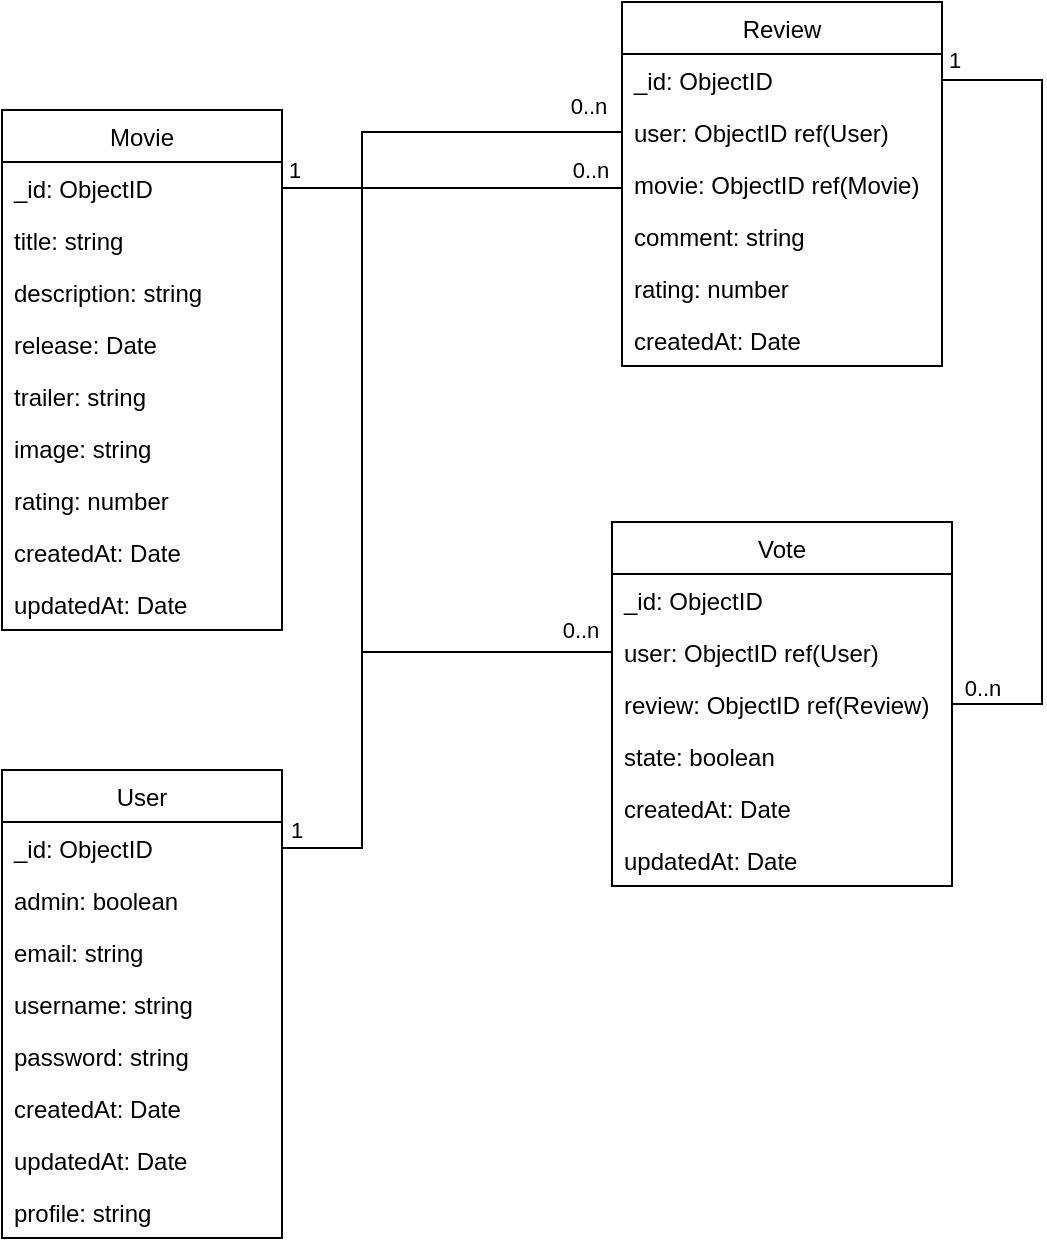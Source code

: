 <mxfile>
    <diagram id="VKUBUlgs3vDceCsK3aXm" name="DB-Diagram">
        <mxGraphModel dx="1374" dy="790" grid="1" gridSize="10" guides="1" tooltips="1" connect="1" arrows="1" fold="1" page="1" pageScale="1" pageWidth="827" pageHeight="1169" math="0" shadow="0">
            <root>
                <mxCell id="0"/>
                <mxCell id="1" parent="0"/>
                <mxCell id="2" value="Movie" style="swimlane;fontStyle=0;childLayout=stackLayout;horizontal=1;startSize=26;fillColor=none;horizontalStack=0;resizeParent=1;resizeParentMax=0;resizeLast=0;collapsible=1;marginBottom=0;" parent="1" vertex="1">
                    <mxGeometry x="140" y="90" width="140" height="260" as="geometry"/>
                </mxCell>
                <mxCell id="3" value="_id: ObjectID" style="text;strokeColor=none;fillColor=none;align=left;verticalAlign=top;spacingLeft=4;spacingRight=4;overflow=hidden;rotatable=0;points=[[0,0.5],[1,0.5]];portConstraint=eastwest;" parent="2" vertex="1">
                    <mxGeometry y="26" width="140" height="26" as="geometry"/>
                </mxCell>
                <mxCell id="4" value="title: string" style="text;strokeColor=none;fillColor=none;align=left;verticalAlign=top;spacingLeft=4;spacingRight=4;overflow=hidden;rotatable=0;points=[[0,0.5],[1,0.5]];portConstraint=eastwest;" parent="2" vertex="1">
                    <mxGeometry y="52" width="140" height="26" as="geometry"/>
                </mxCell>
                <mxCell id="8IQ0YBdT4CaJgVOgbPb--9" value="description: string" style="text;strokeColor=none;fillColor=none;align=left;verticalAlign=top;spacingLeft=4;spacingRight=4;overflow=hidden;rotatable=0;points=[[0,0.5],[1,0.5]];portConstraint=eastwest;" parent="2" vertex="1">
                    <mxGeometry y="78" width="140" height="26" as="geometry"/>
                </mxCell>
                <mxCell id="9" value="release: Date" style="text;strokeColor=none;fillColor=none;align=left;verticalAlign=top;spacingLeft=4;spacingRight=4;overflow=hidden;rotatable=0;points=[[0,0.5],[1,0.5]];portConstraint=eastwest;" parent="2" vertex="1">
                    <mxGeometry y="104" width="140" height="26" as="geometry"/>
                </mxCell>
                <mxCell id="10" value="trailer: string" style="text;strokeColor=none;fillColor=none;align=left;verticalAlign=top;spacingLeft=4;spacingRight=4;overflow=hidden;rotatable=0;points=[[0,0.5],[1,0.5]];portConstraint=eastwest;" parent="2" vertex="1">
                    <mxGeometry y="130" width="140" height="26" as="geometry"/>
                </mxCell>
                <mxCell id="5" value="image: string" style="text;strokeColor=none;fillColor=none;align=left;verticalAlign=top;spacingLeft=4;spacingRight=4;overflow=hidden;rotatable=0;points=[[0,0.5],[1,0.5]];portConstraint=eastwest;" parent="2" vertex="1">
                    <mxGeometry y="156" width="140" height="26" as="geometry"/>
                </mxCell>
                <mxCell id="f78F9csjceNthgdOLcyH-30" value="rating: number" style="text;strokeColor=none;fillColor=none;align=left;verticalAlign=top;spacingLeft=4;spacingRight=4;overflow=hidden;rotatable=0;points=[[0,0.5],[1,0.5]];portConstraint=eastwest;" parent="2" vertex="1">
                    <mxGeometry y="182" width="140" height="26" as="geometry"/>
                </mxCell>
                <mxCell id="19" value="createdAt: Date" style="text;strokeColor=none;fillColor=none;align=left;verticalAlign=top;spacingLeft=4;spacingRight=4;overflow=hidden;rotatable=0;points=[[0,0.5],[1,0.5]];portConstraint=eastwest;" parent="2" vertex="1">
                    <mxGeometry y="208" width="140" height="26" as="geometry"/>
                </mxCell>
                <mxCell id="20" value="updatedAt: Date" style="text;strokeColor=none;fillColor=none;align=left;verticalAlign=top;spacingLeft=4;spacingRight=4;overflow=hidden;rotatable=0;points=[[0,0.5],[1,0.5]];portConstraint=eastwest;" parent="2" vertex="1">
                    <mxGeometry y="234" width="140" height="26" as="geometry"/>
                </mxCell>
                <mxCell id="11" value="Review" style="swimlane;fontStyle=0;childLayout=stackLayout;horizontal=1;startSize=26;fillColor=none;horizontalStack=0;resizeParent=1;resizeParentMax=0;resizeLast=0;collapsible=1;marginBottom=0;" parent="1" vertex="1">
                    <mxGeometry x="450" y="36" width="160" height="182" as="geometry"/>
                </mxCell>
                <mxCell id="12" value="_id: ObjectID" style="text;strokeColor=none;fillColor=none;align=left;verticalAlign=top;spacingLeft=4;spacingRight=4;overflow=hidden;rotatable=0;points=[[0,0.5],[1,0.5]];portConstraint=eastwest;" parent="11" vertex="1">
                    <mxGeometry y="26" width="160" height="26" as="geometry"/>
                </mxCell>
                <mxCell id="13" value="user: ObjectID ref(User)" style="text;strokeColor=none;fillColor=none;align=left;verticalAlign=top;spacingLeft=4;spacingRight=4;overflow=hidden;rotatable=0;points=[[0,0.5],[1,0.5]];portConstraint=eastwest;" parent="11" vertex="1">
                    <mxGeometry y="52" width="160" height="26" as="geometry"/>
                </mxCell>
                <mxCell id="14" value="movie: ObjectID ref(Movie)" style="text;strokeColor=none;fillColor=none;align=left;verticalAlign=top;spacingLeft=4;spacingRight=4;overflow=hidden;rotatable=0;points=[[0,0.5],[1,0.5]];portConstraint=eastwest;" parent="11" vertex="1">
                    <mxGeometry y="78" width="160" height="26" as="geometry"/>
                </mxCell>
                <mxCell id="15" value="comment: string" style="text;strokeColor=none;fillColor=none;align=left;verticalAlign=top;spacingLeft=4;spacingRight=4;overflow=hidden;rotatable=0;points=[[0,0.5],[1,0.5]];portConstraint=eastwest;" parent="11" vertex="1">
                    <mxGeometry y="104" width="160" height="26" as="geometry"/>
                </mxCell>
                <mxCell id="16" value="rating: number" style="text;strokeColor=none;fillColor=none;align=left;verticalAlign=top;spacingLeft=4;spacingRight=4;overflow=hidden;rotatable=0;points=[[0,0.5],[1,0.5]];portConstraint=eastwest;" parent="11" vertex="1">
                    <mxGeometry y="130" width="160" height="26" as="geometry"/>
                </mxCell>
                <mxCell id="17" value="createdAt: Date" style="text;strokeColor=none;fillColor=none;align=left;verticalAlign=top;spacingLeft=4;spacingRight=4;overflow=hidden;rotatable=0;points=[[0,0.5],[1,0.5]];portConstraint=eastwest;" parent="11" vertex="1">
                    <mxGeometry y="156" width="160" height="26" as="geometry"/>
                </mxCell>
                <mxCell id="f78F9csjceNthgdOLcyH-17" value="User" style="swimlane;fontStyle=0;childLayout=stackLayout;horizontal=1;startSize=26;fillColor=none;horizontalStack=0;resizeParent=1;resizeParentMax=0;resizeLast=0;collapsible=1;marginBottom=0;" parent="1" vertex="1">
                    <mxGeometry x="140" y="420" width="140" height="234" as="geometry"/>
                </mxCell>
                <mxCell id="f78F9csjceNthgdOLcyH-18" value="_id: ObjectID" style="text;strokeColor=none;fillColor=none;align=left;verticalAlign=top;spacingLeft=4;spacingRight=4;overflow=hidden;rotatable=0;points=[[0,0.5],[1,0.5]];portConstraint=eastwest;" parent="f78F9csjceNthgdOLcyH-17" vertex="1">
                    <mxGeometry y="26" width="140" height="26" as="geometry"/>
                </mxCell>
                <mxCell id="f78F9csjceNthgdOLcyH-22" value="admin: boolean" style="text;strokeColor=none;fillColor=none;align=left;verticalAlign=top;spacingLeft=4;spacingRight=4;overflow=hidden;rotatable=0;points=[[0,0.5],[1,0.5]];portConstraint=eastwest;" parent="f78F9csjceNthgdOLcyH-17" vertex="1">
                    <mxGeometry y="52" width="140" height="26" as="geometry"/>
                </mxCell>
                <mxCell id="f78F9csjceNthgdOLcyH-19" value="email: string   " style="text;strokeColor=none;fillColor=none;align=left;verticalAlign=top;spacingLeft=4;spacingRight=4;overflow=hidden;rotatable=0;points=[[0,0.5],[1,0.5]];portConstraint=eastwest;" parent="f78F9csjceNthgdOLcyH-17" vertex="1">
                    <mxGeometry y="78" width="140" height="26" as="geometry"/>
                </mxCell>
                <mxCell id="f78F9csjceNthgdOLcyH-20" value="username: string" style="text;strokeColor=none;fillColor=none;align=left;verticalAlign=top;spacingLeft=4;spacingRight=4;overflow=hidden;rotatable=0;points=[[0,0.5],[1,0.5]];portConstraint=eastwest;" parent="f78F9csjceNthgdOLcyH-17" vertex="1">
                    <mxGeometry y="104" width="140" height="26" as="geometry"/>
                </mxCell>
                <mxCell id="f78F9csjceNthgdOLcyH-21" value="password: string" style="text;strokeColor=none;fillColor=none;align=left;verticalAlign=top;spacingLeft=4;spacingRight=4;overflow=hidden;rotatable=0;points=[[0,0.5],[1,0.5]];portConstraint=eastwest;" parent="f78F9csjceNthgdOLcyH-17" vertex="1">
                    <mxGeometry y="130" width="140" height="26" as="geometry"/>
                </mxCell>
                <mxCell id="21" value="createdAt: Date" style="text;strokeColor=none;fillColor=none;align=left;verticalAlign=top;spacingLeft=4;spacingRight=4;overflow=hidden;rotatable=0;points=[[0,0.5],[1,0.5]];portConstraint=eastwest;" parent="f78F9csjceNthgdOLcyH-17" vertex="1">
                    <mxGeometry y="156" width="140" height="26" as="geometry"/>
                </mxCell>
                <mxCell id="40" value="updatedAt: Date" style="text;strokeColor=none;fillColor=none;align=left;verticalAlign=top;spacingLeft=4;spacingRight=4;overflow=hidden;rotatable=0;points=[[0,0.5],[1,0.5]];portConstraint=eastwest;" vertex="1" parent="f78F9csjceNthgdOLcyH-17">
                    <mxGeometry y="182" width="140" height="26" as="geometry"/>
                </mxCell>
                <mxCell id="18" value="profile: string" style="text;strokeColor=none;fillColor=none;align=left;verticalAlign=top;spacingLeft=4;spacingRight=4;overflow=hidden;rotatable=0;points=[[0,0.5],[1,0.5]];portConstraint=eastwest;" parent="f78F9csjceNthgdOLcyH-17" vertex="1">
                    <mxGeometry y="208" width="140" height="26" as="geometry"/>
                </mxCell>
                <mxCell id="f78F9csjceNthgdOLcyH-24" value="Vote" style="swimlane;fontStyle=0;childLayout=stackLayout;horizontal=1;startSize=26;fillColor=none;horizontalStack=0;resizeParent=1;resizeParentMax=0;resizeLast=0;collapsible=1;marginBottom=0;" parent="1" vertex="1">
                    <mxGeometry x="445" y="296" width="170" height="182" as="geometry"/>
                </mxCell>
                <mxCell id="f78F9csjceNthgdOLcyH-25" value="_id: ObjectID" style="text;strokeColor=none;fillColor=none;align=left;verticalAlign=top;spacingLeft=4;spacingRight=4;overflow=hidden;rotatable=0;points=[[0,0.5],[1,0.5]];portConstraint=eastwest;" parent="f78F9csjceNthgdOLcyH-24" vertex="1">
                    <mxGeometry y="26" width="170" height="26" as="geometry"/>
                </mxCell>
                <mxCell id="f78F9csjceNthgdOLcyH-26" value="user: ObjectID ref(User)" style="text;strokeColor=none;fillColor=none;align=left;verticalAlign=top;spacingLeft=4;spacingRight=4;overflow=hidden;rotatable=0;points=[[0,0.5],[1,0.5]];portConstraint=eastwest;" parent="f78F9csjceNthgdOLcyH-24" vertex="1">
                    <mxGeometry y="52" width="170" height="26" as="geometry"/>
                </mxCell>
                <mxCell id="f78F9csjceNthgdOLcyH-27" value="review: ObjectID ref(Review)" style="text;strokeColor=none;fillColor=none;align=left;verticalAlign=top;spacingLeft=4;spacingRight=4;overflow=hidden;rotatable=0;points=[[0,0.5],[1,0.5]];portConstraint=eastwest;" parent="f78F9csjceNthgdOLcyH-24" vertex="1">
                    <mxGeometry y="78" width="170" height="26" as="geometry"/>
                </mxCell>
                <mxCell id="f78F9csjceNthgdOLcyH-28" value="state: boolean" style="text;strokeColor=none;fillColor=none;align=left;verticalAlign=top;spacingLeft=4;spacingRight=4;overflow=hidden;rotatable=0;points=[[0,0.5],[1,0.5]];portConstraint=eastwest;" parent="f78F9csjceNthgdOLcyH-24" vertex="1">
                    <mxGeometry y="104" width="170" height="26" as="geometry"/>
                </mxCell>
                <mxCell id="23" value="createdAt: Date" style="text;strokeColor=none;fillColor=none;align=left;verticalAlign=top;spacingLeft=4;spacingRight=4;overflow=hidden;rotatable=0;points=[[0,0.5],[1,0.5]];portConstraint=eastwest;" parent="f78F9csjceNthgdOLcyH-24" vertex="1">
                    <mxGeometry y="130" width="170" height="26" as="geometry"/>
                </mxCell>
                <mxCell id="22" value="updatedAt: Date" style="text;strokeColor=none;fillColor=none;align=left;verticalAlign=top;spacingLeft=4;spacingRight=4;overflow=hidden;rotatable=0;points=[[0,0.5],[1,0.5]];portConstraint=eastwest;" parent="f78F9csjceNthgdOLcyH-24" vertex="1">
                    <mxGeometry y="156" width="170" height="26" as="geometry"/>
                </mxCell>
                <mxCell id="eXnJUG0Go1nNpPNaFMnY-24" style="edgeStyle=orthogonalEdgeStyle;rounded=0;html=1;endArrow=none;endFill=0;entryX=1;entryY=0.5;entryDx=0;entryDy=0;" parent="1" source="13" target="f78F9csjceNthgdOLcyH-18" edge="1">
                    <mxGeometry relative="1" as="geometry">
                        <Array as="points">
                            <mxPoint x="320" y="101"/>
                            <mxPoint x="320" y="459"/>
                        </Array>
                        <mxPoint x="150" y="350" as="targetPoint"/>
                    </mxGeometry>
                </mxCell>
                <mxCell id="eXnJUG0Go1nNpPNaFMnY-32" value="0..n" style="edgeLabel;html=1;align=center;verticalAlign=middle;resizable=0;points=[];" parent="eXnJUG0Go1nNpPNaFMnY-24" connectable="0" vertex="1">
                    <mxGeometry x="-0.933" y="-1" relative="1" as="geometry">
                        <mxPoint y="-12" as="offset"/>
                    </mxGeometry>
                </mxCell>
                <mxCell id="eXnJUG0Go1nNpPNaFMnY-25" style="edgeStyle=orthogonalEdgeStyle;rounded=0;html=1;entryX=1;entryY=0.5;entryDx=0;entryDy=0;endArrow=none;endFill=0;" parent="1" source="14" target="3" edge="1">
                    <mxGeometry relative="1" as="geometry">
                        <Array as="points">
                            <mxPoint x="290" y="129"/>
                            <mxPoint x="290" y="129"/>
                        </Array>
                    </mxGeometry>
                </mxCell>
                <mxCell id="27" value="0..n" style="edgeLabel;html=1;align=center;verticalAlign=middle;resizable=0;points=[];" parent="eXnJUG0Go1nNpPNaFMnY-25" vertex="1" connectable="0">
                    <mxGeometry x="-0.833" y="-3" relative="1" as="geometry">
                        <mxPoint x="-2" y="-6" as="offset"/>
                    </mxGeometry>
                </mxCell>
                <mxCell id="34" value="1" style="edgeLabel;html=1;align=center;verticalAlign=middle;resizable=0;points=[];" parent="eXnJUG0Go1nNpPNaFMnY-25" connectable="0" vertex="1">
                    <mxGeometry x="0.896" y="-1" relative="1" as="geometry">
                        <mxPoint x="-3" y="-8" as="offset"/>
                    </mxGeometry>
                </mxCell>
                <mxCell id="eXnJUG0Go1nNpPNaFMnY-26" style="edgeStyle=orthogonalEdgeStyle;rounded=0;html=1;entryX=1;entryY=0.5;entryDx=0;entryDy=0;endArrow=none;endFill=0;" parent="1" source="f78F9csjceNthgdOLcyH-26" target="f78F9csjceNthgdOLcyH-18" edge="1">
                    <mxGeometry relative="1" as="geometry">
                        <Array as="points">
                            <mxPoint x="320" y="361"/>
                            <mxPoint x="320" y="459"/>
                        </Array>
                    </mxGeometry>
                </mxCell>
                <mxCell id="33" value="0..n" style="edgeLabel;html=1;align=center;verticalAlign=middle;resizable=0;points=[];" parent="eXnJUG0Go1nNpPNaFMnY-26" vertex="1" connectable="0">
                    <mxGeometry x="-0.89" relative="1" as="geometry">
                        <mxPoint x="-2" y="-11" as="offset"/>
                    </mxGeometry>
                </mxCell>
                <mxCell id="35" value="1" style="edgeLabel;html=1;align=center;verticalAlign=middle;resizable=0;points=[];" parent="eXnJUG0Go1nNpPNaFMnY-26" vertex="1" connectable="0">
                    <mxGeometry x="0.844" y="-1" relative="1" as="geometry">
                        <mxPoint x="-14" y="-8" as="offset"/>
                    </mxGeometry>
                </mxCell>
                <mxCell id="eXnJUG0Go1nNpPNaFMnY-27" style="edgeStyle=orthogonalEdgeStyle;rounded=0;html=1;entryX=1;entryY=0.5;entryDx=0;entryDy=0;endArrow=none;endFill=0;" parent="1" source="f78F9csjceNthgdOLcyH-27" target="12" edge="1">
                    <mxGeometry relative="1" as="geometry">
                        <Array as="points">
                            <mxPoint x="660" y="387"/>
                            <mxPoint x="660" y="75"/>
                        </Array>
                    </mxGeometry>
                </mxCell>
                <mxCell id="32" value="0..n" style="edgeLabel;html=1;align=center;verticalAlign=middle;resizable=0;points=[];" parent="eXnJUG0Go1nNpPNaFMnY-27" vertex="1" connectable="0">
                    <mxGeometry x="-0.926" y="-1" relative="1" as="geometry">
                        <mxPoint y="-9" as="offset"/>
                    </mxGeometry>
                </mxCell>
                <mxCell id="39" value="1" style="edgeLabel;html=1;align=center;verticalAlign=middle;resizable=0;points=[];" parent="eXnJUG0Go1nNpPNaFMnY-27" connectable="0" vertex="1">
                    <mxGeometry x="0.931" relative="1" as="geometry">
                        <mxPoint x="-8" y="-10" as="offset"/>
                    </mxGeometry>
                </mxCell>
            </root>
        </mxGraphModel>
    </diagram>
</mxfile>